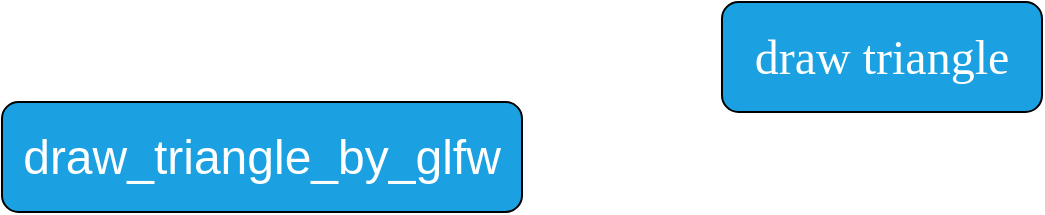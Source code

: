 <mxfile>
    <diagram id="lBzm8v3_f4MOUidS_n-H" name="Page-1">
        <mxGraphModel dx="605" dy="849" grid="1" gridSize="10" guides="1" tooltips="1" connect="1" arrows="1" fold="1" page="1" pageScale="1" pageWidth="827" pageHeight="1169" math="0" shadow="0">
            <root>
                <mxCell id="0"/>
                <mxCell id="1" parent="0"/>
                <mxCell id="2" value="&lt;font color=&quot;#ffffff&quot;&gt;&lt;span style=&quot;font-size: 24px;&quot;&gt;draw_triangle_by_glfw&lt;br&gt;&lt;/span&gt;&lt;/font&gt;" style="rounded=1;whiteSpace=wrap;html=1;fillColor=#1BA1E2;" parent="1" vertex="1">
                    <mxGeometry x="110" y="570" width="260" height="55" as="geometry"/>
                </mxCell>
                <mxCell id="4" value="&lt;font color=&quot;#ffffff&quot;&gt;&lt;span style=&quot;font-size: 24px;&quot;&gt;draw triangle&lt;/span&gt;&lt;/font&gt;" style="rounded=1;whiteSpace=wrap;html=1;fillColor=#1BA1E2;gradientColor=none;fontFamily=Comic Sans MS;" parent="1" vertex="1">
                    <mxGeometry x="470" y="520" width="160" height="55" as="geometry"/>
                </mxCell>
            </root>
        </mxGraphModel>
    </diagram>
</mxfile>